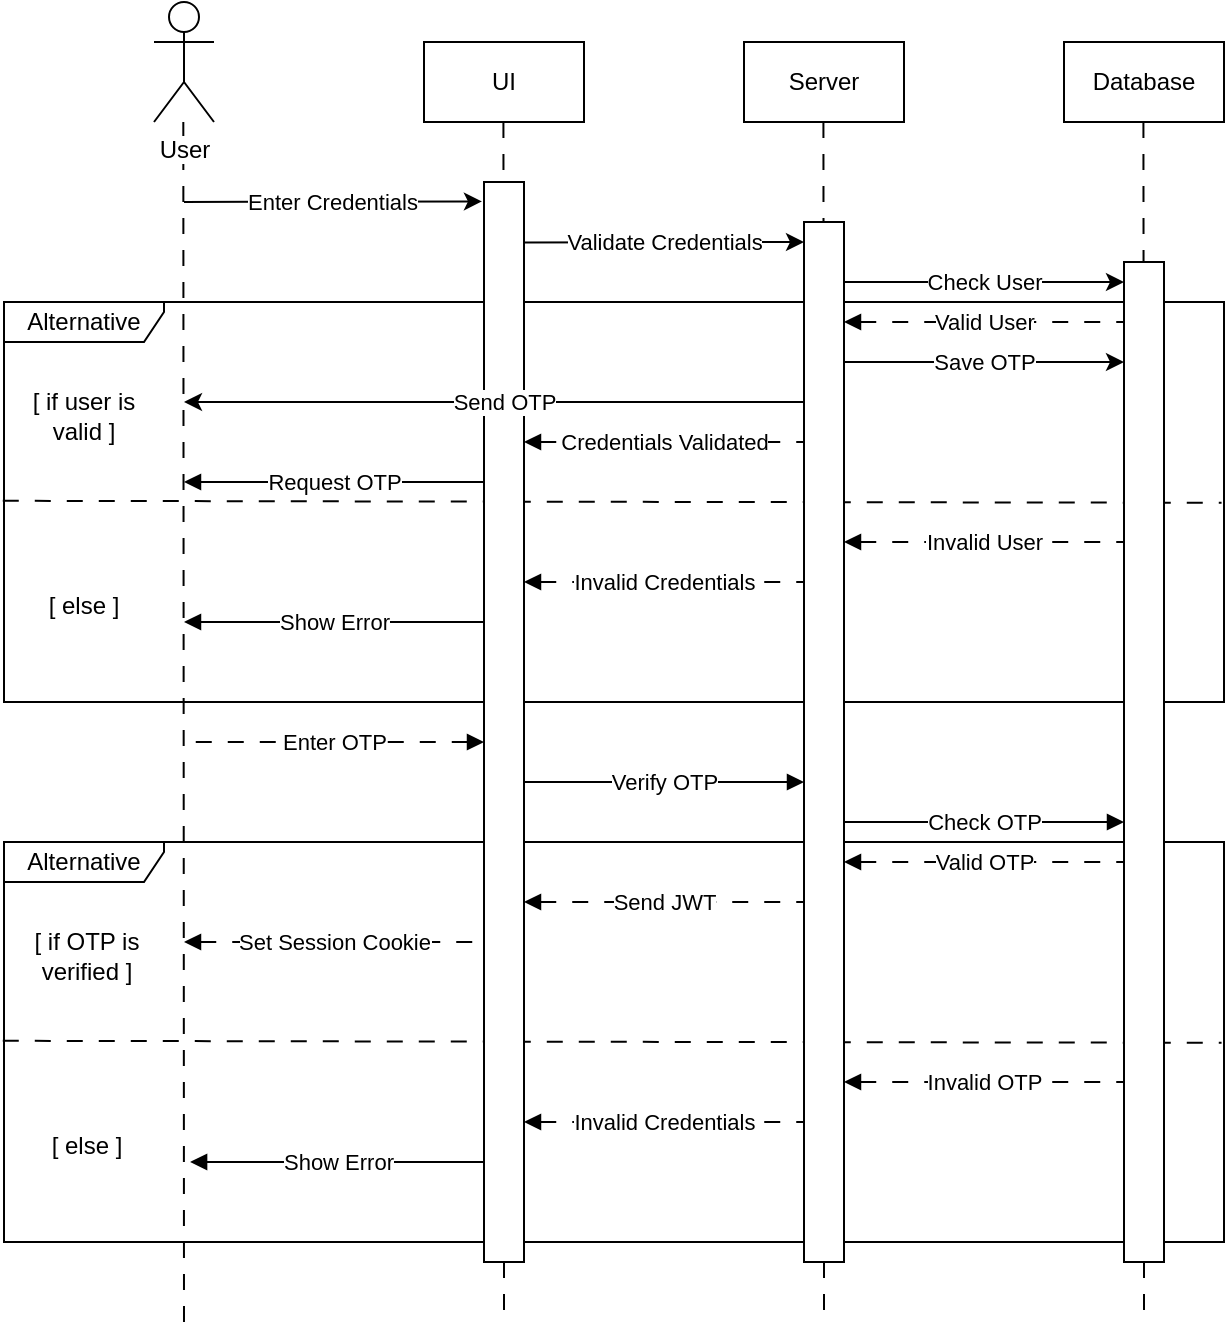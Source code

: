<mxfile version="26.0.11">
  <diagram name="Page-1" id="2YBvvXClWsGukQMizWep">
    <mxGraphModel dx="1481" dy="815" grid="1" gridSize="10" guides="1" tooltips="1" connect="1" arrows="1" fold="1" page="1" pageScale="1" pageWidth="850" pageHeight="1100" math="0" shadow="0">
      <root>
        <mxCell id="0" />
        <mxCell id="1" parent="0" />
        <mxCell id="F4sd7CnOWZ5qCEoItEzf-10" value="UI" style="rounded=0;whiteSpace=wrap;html=1;" vertex="1" parent="1">
          <mxGeometry x="320" y="40" width="80" height="40" as="geometry" />
        </mxCell>
        <mxCell id="F4sd7CnOWZ5qCEoItEzf-11" value="Server" style="rounded=0;whiteSpace=wrap;html=1;" vertex="1" parent="1">
          <mxGeometry x="480" y="40" width="80" height="40" as="geometry" />
        </mxCell>
        <mxCell id="F4sd7CnOWZ5qCEoItEzf-14" value="" style="endArrow=none;dashed=1;html=1;rounded=0;exitX=0.5;exitY=1;exitDx=0;exitDy=0;dashPattern=8 8;" edge="1" parent="1" source="F4sd7CnOWZ5qCEoItEzf-101">
          <mxGeometry width="50" height="50" relative="1" as="geometry">
            <mxPoint x="359.71" y="80" as="sourcePoint" />
            <mxPoint x="360" y="680" as="targetPoint" />
          </mxGeometry>
        </mxCell>
        <mxCell id="F4sd7CnOWZ5qCEoItEzf-15" value="" style="endArrow=none;dashed=1;html=1;rounded=0;exitX=0.5;exitY=1;exitDx=0;exitDy=0;dashPattern=8 8;" edge="1" parent="1" source="F4sd7CnOWZ5qCEoItEzf-103">
          <mxGeometry width="50" height="50" relative="1" as="geometry">
            <mxPoint x="519.71" y="80" as="sourcePoint" />
            <mxPoint x="520" y="680" as="targetPoint" />
          </mxGeometry>
        </mxCell>
        <mxCell id="F4sd7CnOWZ5qCEoItEzf-16" value="" style="endArrow=none;dashed=1;html=1;rounded=0;exitX=0.5;exitY=1;exitDx=0;exitDy=0;dashPattern=8 8;" edge="1" parent="1">
          <mxGeometry width="50" height="50" relative="1" as="geometry">
            <mxPoint x="199.66" y="80" as="sourcePoint" />
            <mxPoint x="200" y="680" as="targetPoint" />
          </mxGeometry>
        </mxCell>
        <mxCell id="F4sd7CnOWZ5qCEoItEzf-7" value="&lt;span style=&quot;background-color: light-dark(#ffffff, var(--ge-dark-color, #121212));&quot;&gt;User&lt;/span&gt;" style="shape=umlActor;verticalLabelPosition=bottom;verticalAlign=top;html=1;outlineConnect=0;" vertex="1" parent="1">
          <mxGeometry x="185" y="20" width="30" height="60" as="geometry" />
        </mxCell>
        <mxCell id="F4sd7CnOWZ5qCEoItEzf-27" value="Enter Credentials" style="endArrow=classic;html=1;rounded=0;entryX=-0.052;entryY=0.018;entryDx=0;entryDy=0;entryPerimeter=0;" edge="1" parent="1" target="F4sd7CnOWZ5qCEoItEzf-101">
          <mxGeometry width="50" height="50" relative="1" as="geometry">
            <mxPoint x="200" y="120" as="sourcePoint" />
            <mxPoint x="360" y="120" as="targetPoint" />
          </mxGeometry>
        </mxCell>
        <mxCell id="F4sd7CnOWZ5qCEoItEzf-28" value="Validate Credentials" style="endArrow=classic;html=1;rounded=0;exitX=1;exitY=0.056;exitDx=0;exitDy=0;exitPerimeter=0;" edge="1" parent="1" source="F4sd7CnOWZ5qCEoItEzf-101">
          <mxGeometry width="50" height="50" relative="1" as="geometry">
            <mxPoint x="380" y="140" as="sourcePoint" />
            <mxPoint x="510" y="140" as="targetPoint" />
          </mxGeometry>
        </mxCell>
        <mxCell id="F4sd7CnOWZ5qCEoItEzf-34" value="Database" style="rounded=0;whiteSpace=wrap;html=1;" vertex="1" parent="1">
          <mxGeometry x="640" y="40" width="80" height="40" as="geometry" />
        </mxCell>
        <mxCell id="F4sd7CnOWZ5qCEoItEzf-35" value="" style="endArrow=none;dashed=1;html=1;rounded=0;exitX=0.5;exitY=1;exitDx=0;exitDy=0;dashPattern=8 8;" edge="1" parent="1" source="F4sd7CnOWZ5qCEoItEzf-105">
          <mxGeometry width="50" height="50" relative="1" as="geometry">
            <mxPoint x="679.71" y="80" as="sourcePoint" />
            <mxPoint x="680" y="680" as="targetPoint" />
          </mxGeometry>
        </mxCell>
        <mxCell id="F4sd7CnOWZ5qCEoItEzf-36" value="Check User" style="endArrow=classic;html=1;rounded=0;" edge="1" parent="1">
          <mxGeometry width="50" height="50" relative="1" as="geometry">
            <mxPoint x="530" y="160" as="sourcePoint" />
            <mxPoint x="670" y="160" as="targetPoint" />
          </mxGeometry>
        </mxCell>
        <mxCell id="F4sd7CnOWZ5qCEoItEzf-38" value="Valid User" style="endArrow=none;html=1;rounded=0;startArrow=block;startFill=1;dashed=1;dashPattern=8 8;" edge="1" parent="1">
          <mxGeometry width="50" height="50" relative="1" as="geometry">
            <mxPoint x="530" y="180" as="sourcePoint" />
            <mxPoint x="670" y="180" as="targetPoint" />
          </mxGeometry>
        </mxCell>
        <mxCell id="F4sd7CnOWZ5qCEoItEzf-47" value="Credentials Validated" style="endArrow=none;html=1;rounded=0;startArrow=block;startFill=1;dashed=1;dashPattern=8 8;" edge="1" parent="1">
          <mxGeometry width="50" height="50" relative="1" as="geometry">
            <mxPoint x="370" y="240" as="sourcePoint" />
            <mxPoint x="510" y="240" as="targetPoint" />
          </mxGeometry>
        </mxCell>
        <mxCell id="F4sd7CnOWZ5qCEoItEzf-49" value="Request OTP" style="endArrow=none;html=1;rounded=0;startArrow=block;startFill=1;" edge="1" parent="1">
          <mxGeometry width="50" height="50" relative="1" as="geometry">
            <mxPoint x="200" y="260" as="sourcePoint" />
            <mxPoint x="350" y="260" as="targetPoint" />
          </mxGeometry>
        </mxCell>
        <mxCell id="F4sd7CnOWZ5qCEoItEzf-51" value="Enter OTP" style="endArrow=none;html=1;rounded=0;startArrow=block;startFill=1;dashed=1;dashPattern=8 8;" edge="1" parent="1">
          <mxGeometry width="50" height="50" relative="1" as="geometry">
            <mxPoint x="350" y="390" as="sourcePoint" />
            <mxPoint x="200" y="390" as="targetPoint" />
            <mxPoint as="offset" />
          </mxGeometry>
        </mxCell>
        <mxCell id="F4sd7CnOWZ5qCEoItEzf-52" value="Save OTP" style="endArrow=classic;html=1;rounded=0;" edge="1" parent="1">
          <mxGeometry width="50" height="50" relative="1" as="geometry">
            <mxPoint x="530" y="200" as="sourcePoint" />
            <mxPoint x="670" y="200" as="targetPoint" />
          </mxGeometry>
        </mxCell>
        <mxCell id="F4sd7CnOWZ5qCEoItEzf-54" value="Verify OTP" style="endArrow=none;html=1;rounded=0;startArrow=block;startFill=1;" edge="1" parent="1">
          <mxGeometry width="50" height="50" relative="1" as="geometry">
            <mxPoint x="510" y="410" as="sourcePoint" />
            <mxPoint x="370" y="410" as="targetPoint" />
          </mxGeometry>
        </mxCell>
        <mxCell id="F4sd7CnOWZ5qCEoItEzf-55" value="Check OTP" style="endArrow=none;html=1;rounded=0;startArrow=block;startFill=1;" edge="1" parent="1">
          <mxGeometry width="50" height="50" relative="1" as="geometry">
            <mxPoint x="670" y="430" as="sourcePoint" />
            <mxPoint x="530" y="430" as="targetPoint" />
          </mxGeometry>
        </mxCell>
        <mxCell id="F4sd7CnOWZ5qCEoItEzf-56" value="Valid OTP" style="endArrow=none;html=1;rounded=0;startArrow=block;startFill=1;dashed=1;dashPattern=8 8;" edge="1" parent="1">
          <mxGeometry width="50" height="50" relative="1" as="geometry">
            <mxPoint x="530" y="450" as="sourcePoint" />
            <mxPoint x="670" y="450" as="targetPoint" />
          </mxGeometry>
        </mxCell>
        <mxCell id="F4sd7CnOWZ5qCEoItEzf-58" value="Send JWT" style="endArrow=none;html=1;rounded=0;startArrow=block;startFill=1;dashed=1;dashPattern=8 8;" edge="1" parent="1">
          <mxGeometry width="50" height="50" relative="1" as="geometry">
            <mxPoint x="370" y="470" as="sourcePoint" />
            <mxPoint x="510" y="470" as="targetPoint" />
          </mxGeometry>
        </mxCell>
        <mxCell id="F4sd7CnOWZ5qCEoItEzf-59" value="Set Session Cookie" style="endArrow=none;html=1;rounded=0;startArrow=block;startFill=1;dashed=1;dashPattern=8 8;" edge="1" parent="1">
          <mxGeometry width="50" height="50" relative="1" as="geometry">
            <mxPoint x="200" y="490" as="sourcePoint" />
            <mxPoint x="350" y="490" as="targetPoint" />
          </mxGeometry>
        </mxCell>
        <mxCell id="F4sd7CnOWZ5qCEoItEzf-77" value="" style="group" vertex="1" connectable="0" parent="1">
          <mxGeometry x="110" y="170" width="610" height="510" as="geometry" />
        </mxCell>
        <mxCell id="F4sd7CnOWZ5qCEoItEzf-78" value="Alternative" style="shape=umlFrame;whiteSpace=wrap;html=1;pointerEvents=0;width=80;height=20;" vertex="1" parent="F4sd7CnOWZ5qCEoItEzf-77">
          <mxGeometry width="610" height="200" as="geometry" />
        </mxCell>
        <mxCell id="F4sd7CnOWZ5qCEoItEzf-79" value="[ if user is valid ]" style="text;html=1;align=center;verticalAlign=middle;whiteSpace=wrap;rounded=0;" vertex="1" parent="F4sd7CnOWZ5qCEoItEzf-77">
          <mxGeometry y="19.05" width="80" height="76.19" as="geometry" />
        </mxCell>
        <mxCell id="F4sd7CnOWZ5qCEoItEzf-80" value="[ else ]" style="text;html=1;align=center;verticalAlign=middle;whiteSpace=wrap;rounded=0;" vertex="1" parent="F4sd7CnOWZ5qCEoItEzf-77">
          <mxGeometry y="104.76" width="80" height="95.24" as="geometry" />
        </mxCell>
        <mxCell id="F4sd7CnOWZ5qCEoItEzf-81" value="" style="endArrow=none;html=1;rounded=0;entryX=0.998;entryY=0.502;entryDx=0;entryDy=0;entryPerimeter=0;exitX=-0.001;exitY=0.497;exitDx=0;exitDy=0;exitPerimeter=0;dashed=1;dashPattern=8 8;" edge="1" parent="F4sd7CnOWZ5qCEoItEzf-77" source="F4sd7CnOWZ5qCEoItEzf-78" target="F4sd7CnOWZ5qCEoItEzf-78">
          <mxGeometry width="50" height="50" relative="1" as="geometry">
            <mxPoint x="372.857" y="36.364" as="sourcePoint" />
            <mxPoint x="424.643" y="-9.091" as="targetPoint" />
          </mxGeometry>
        </mxCell>
        <mxCell id="F4sd7CnOWZ5qCEoItEzf-83" value="Invalid User" style="endArrow=none;html=1;rounded=0;startArrow=block;startFill=1;dashed=1;dashPattern=8 8;" edge="1" parent="F4sd7CnOWZ5qCEoItEzf-77">
          <mxGeometry width="50" height="50" relative="1" as="geometry">
            <mxPoint x="420" y="120" as="sourcePoint" />
            <mxPoint x="560" y="120" as="targetPoint" />
          </mxGeometry>
        </mxCell>
        <mxCell id="F4sd7CnOWZ5qCEoItEzf-84" value="Invalid Credentials" style="endArrow=none;html=1;rounded=0;startArrow=block;startFill=1;dashed=1;dashPattern=8 8;" edge="1" parent="F4sd7CnOWZ5qCEoItEzf-77">
          <mxGeometry width="50" height="50" relative="1" as="geometry">
            <mxPoint x="260" y="140" as="sourcePoint" />
            <mxPoint x="400" y="140" as="targetPoint" />
          </mxGeometry>
        </mxCell>
        <mxCell id="F4sd7CnOWZ5qCEoItEzf-85" value="Show Error" style="endArrow=none;html=1;rounded=0;startArrow=block;startFill=1;" edge="1" parent="F4sd7CnOWZ5qCEoItEzf-77">
          <mxGeometry width="50" height="50" relative="1" as="geometry">
            <mxPoint x="90" y="160" as="sourcePoint" />
            <mxPoint x="240" y="160" as="targetPoint" />
          </mxGeometry>
        </mxCell>
        <mxCell id="F4sd7CnOWZ5qCEoItEzf-88" value="" style="group" vertex="1" connectable="0" parent="1">
          <mxGeometry x="110" y="440" width="610" height="210" as="geometry" />
        </mxCell>
        <mxCell id="F4sd7CnOWZ5qCEoItEzf-89" value="Alternative" style="shape=umlFrame;whiteSpace=wrap;html=1;pointerEvents=0;width=80;height=20;" vertex="1" parent="F4sd7CnOWZ5qCEoItEzf-88">
          <mxGeometry width="610" height="200" as="geometry" />
        </mxCell>
        <mxCell id="F4sd7CnOWZ5qCEoItEzf-90" value="[ if OTP is verified ]" style="text;html=1;align=center;verticalAlign=middle;whiteSpace=wrap;rounded=0;" vertex="1" parent="F4sd7CnOWZ5qCEoItEzf-88">
          <mxGeometry y="19.05" width="82.712" height="76.19" as="geometry" />
        </mxCell>
        <mxCell id="F4sd7CnOWZ5qCEoItEzf-91" value="[ else ]" style="text;html=1;align=center;verticalAlign=middle;whiteSpace=wrap;rounded=0;" vertex="1" parent="F4sd7CnOWZ5qCEoItEzf-88">
          <mxGeometry y="104.76" width="82.712" height="95.24" as="geometry" />
        </mxCell>
        <mxCell id="F4sd7CnOWZ5qCEoItEzf-92" value="" style="endArrow=none;html=1;rounded=0;entryX=0.998;entryY=0.502;entryDx=0;entryDy=0;entryPerimeter=0;exitX=-0.001;exitY=0.497;exitDx=0;exitDy=0;exitPerimeter=0;dashed=1;dashPattern=8 8;" edge="1" parent="F4sd7CnOWZ5qCEoItEzf-88" source="F4sd7CnOWZ5qCEoItEzf-89" target="F4sd7CnOWZ5qCEoItEzf-89">
          <mxGeometry width="50" height="50" relative="1" as="geometry">
            <mxPoint x="385.496" y="36.364" as="sourcePoint" />
            <mxPoint x="439.038" y="-9.091" as="targetPoint" />
          </mxGeometry>
        </mxCell>
        <mxCell id="F4sd7CnOWZ5qCEoItEzf-93" value="Invalid OTP" style="endArrow=none;html=1;rounded=0;startArrow=block;startFill=1;dashed=1;dashPattern=8 8;" edge="1" parent="F4sd7CnOWZ5qCEoItEzf-88">
          <mxGeometry width="50" height="50" relative="1" as="geometry">
            <mxPoint x="420" y="120" as="sourcePoint" />
            <mxPoint x="560" y="120" as="targetPoint" />
          </mxGeometry>
        </mxCell>
        <mxCell id="F4sd7CnOWZ5qCEoItEzf-94" value="Invalid Credentials" style="endArrow=none;html=1;rounded=0;startArrow=block;startFill=1;dashed=1;dashPattern=8 8;" edge="1" parent="F4sd7CnOWZ5qCEoItEzf-88">
          <mxGeometry width="50" height="50" relative="1" as="geometry">
            <mxPoint x="260" y="140" as="sourcePoint" />
            <mxPoint x="400" y="140" as="targetPoint" />
          </mxGeometry>
        </mxCell>
        <mxCell id="F4sd7CnOWZ5qCEoItEzf-95" value="Show Error" style="endArrow=none;html=1;rounded=0;startArrow=block;startFill=1;" edge="1" parent="F4sd7CnOWZ5qCEoItEzf-88">
          <mxGeometry width="50" height="50" relative="1" as="geometry">
            <mxPoint x="93.051" y="160" as="sourcePoint" />
            <mxPoint x="240" y="160" as="targetPoint" />
          </mxGeometry>
        </mxCell>
        <mxCell id="F4sd7CnOWZ5qCEoItEzf-102" value="" style="endArrow=none;dashed=1;html=1;rounded=0;exitX=0.5;exitY=1;exitDx=0;exitDy=0;dashPattern=8 8;" edge="1" parent="1" target="F4sd7CnOWZ5qCEoItEzf-101">
          <mxGeometry width="50" height="50" relative="1" as="geometry">
            <mxPoint x="359.71" y="80" as="sourcePoint" />
            <mxPoint x="359.71" y="880" as="targetPoint" />
          </mxGeometry>
        </mxCell>
        <mxCell id="F4sd7CnOWZ5qCEoItEzf-101" value="" style="rounded=0;whiteSpace=wrap;html=1;" vertex="1" parent="1">
          <mxGeometry x="350" y="110" width="20" height="540" as="geometry" />
        </mxCell>
        <mxCell id="F4sd7CnOWZ5qCEoItEzf-45" value="Send OTP" style="endArrow=classic;html=1;rounded=0;" edge="1" parent="1">
          <mxGeometry width="50" height="50" relative="1" as="geometry">
            <mxPoint x="520" y="220" as="sourcePoint" />
            <mxPoint x="200" y="220" as="targetPoint" />
          </mxGeometry>
        </mxCell>
        <mxCell id="F4sd7CnOWZ5qCEoItEzf-104" value="" style="endArrow=none;dashed=1;html=1;rounded=0;exitX=0.5;exitY=1;exitDx=0;exitDy=0;dashPattern=8 8;" edge="1" parent="1" target="F4sd7CnOWZ5qCEoItEzf-103">
          <mxGeometry width="50" height="50" relative="1" as="geometry">
            <mxPoint x="519.71" y="80" as="sourcePoint" />
            <mxPoint x="520" y="680" as="targetPoint" />
          </mxGeometry>
        </mxCell>
        <mxCell id="F4sd7CnOWZ5qCEoItEzf-103" value="" style="rounded=0;whiteSpace=wrap;html=1;" vertex="1" parent="1">
          <mxGeometry x="510" y="130" width="20" height="520" as="geometry" />
        </mxCell>
        <mxCell id="F4sd7CnOWZ5qCEoItEzf-106" value="" style="endArrow=none;dashed=1;html=1;rounded=0;exitX=0.5;exitY=1;exitDx=0;exitDy=0;dashPattern=8 8;" edge="1" parent="1" target="F4sd7CnOWZ5qCEoItEzf-105">
          <mxGeometry width="50" height="50" relative="1" as="geometry">
            <mxPoint x="679.71" y="80" as="sourcePoint" />
            <mxPoint x="680" y="680" as="targetPoint" />
          </mxGeometry>
        </mxCell>
        <mxCell id="F4sd7CnOWZ5qCEoItEzf-105" value="" style="rounded=0;whiteSpace=wrap;html=1;" vertex="1" parent="1">
          <mxGeometry x="670" y="150" width="20" height="500" as="geometry" />
        </mxCell>
      </root>
    </mxGraphModel>
  </diagram>
</mxfile>
